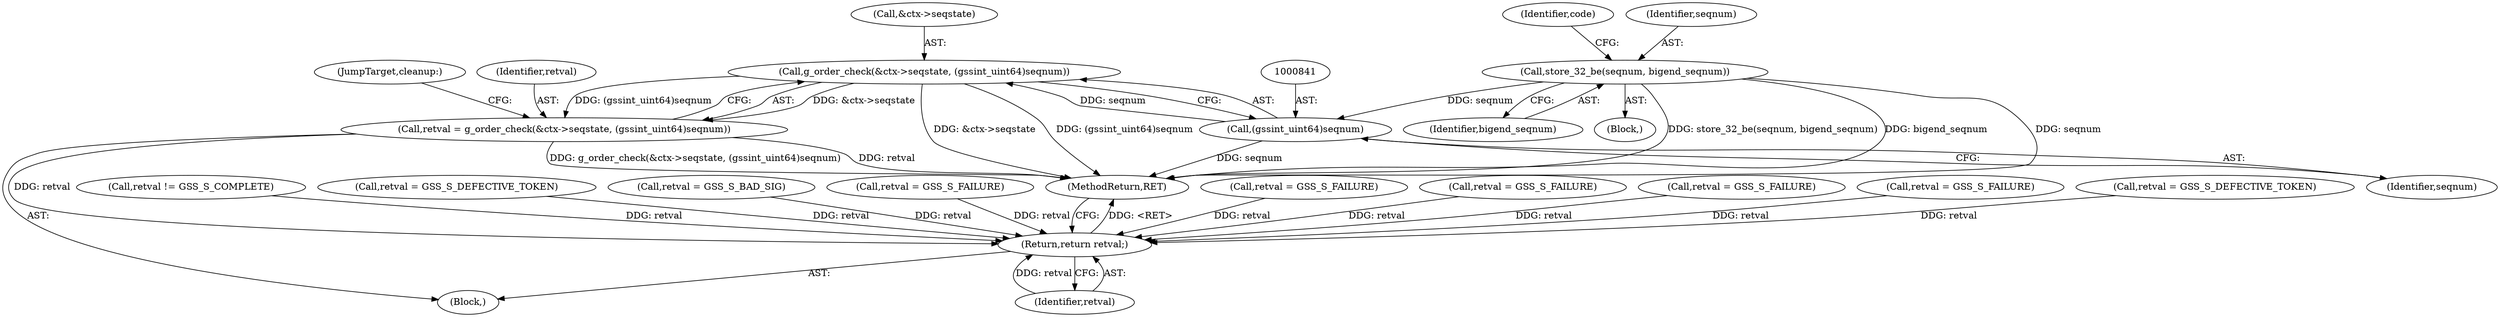 digraph "0_krb5_e6ae703ae597d798e310368d52b8f38ee11c6a73_0@pointer" {
"1000835" [label="(Call,g_order_check(&ctx->seqstate, (gssint_uint64)seqnum))"];
"1000840" [label="(Call,(gssint_uint64)seqnum)"];
"1000449" [label="(Call,store_32_be(seqnum, bigend_seqnum))"];
"1000833" [label="(Call,retval = g_order_check(&ctx->seqstate, (gssint_uint64)seqnum))"];
"1000852" [label="(Return,return retval;)"];
"1000781" [label="(Call,retval != GSS_S_COMPLETE)"];
"1000853" [label="(Identifier,retval)"];
"1000743" [label="(Call,retval = GSS_S_DEFECTIVE_TOKEN)"];
"1000842" [label="(Identifier,seqnum)"];
"1000756" [label="(Call,retval = GSS_S_BAD_SIG)"];
"1000651" [label="(Call,retval = GSS_S_FAILURE)"];
"1000453" [label="(Identifier,code)"];
"1000617" [label="(Call,retval = GSS_S_FAILURE)"];
"1000854" [label="(MethodReturn,RET)"];
"1000834" [label="(Identifier,retval)"];
"1000852" [label="(Return,return retval;)"];
"1000691" [label="(Call,retval = GSS_S_FAILURE)"];
"1000835" [label="(Call,g_order_check(&ctx->seqstate, (gssint_uint64)seqnum))"];
"1000836" [label="(Call,&ctx->seqstate)"];
"1000540" [label="(Call,retval = GSS_S_FAILURE)"];
"1000833" [label="(Call,retval = g_order_check(&ctx->seqstate, (gssint_uint64)seqnum))"];
"1000119" [label="(Block,)"];
"1000466" [label="(Call,retval = GSS_S_FAILURE)"];
"1000445" [label="(Block,)"];
"1000840" [label="(Call,(gssint_uint64)seqnum)"];
"1000451" [label="(Identifier,bigend_seqnum)"];
"1000570" [label="(Call,retval = GSS_S_DEFECTIVE_TOKEN)"];
"1000450" [label="(Identifier,seqnum)"];
"1000843" [label="(JumpTarget,cleanup:)"];
"1000449" [label="(Call,store_32_be(seqnum, bigend_seqnum))"];
"1000835" -> "1000833"  [label="AST: "];
"1000835" -> "1000840"  [label="CFG: "];
"1000836" -> "1000835"  [label="AST: "];
"1000840" -> "1000835"  [label="AST: "];
"1000833" -> "1000835"  [label="CFG: "];
"1000835" -> "1000854"  [label="DDG: &ctx->seqstate"];
"1000835" -> "1000854"  [label="DDG: (gssint_uint64)seqnum"];
"1000835" -> "1000833"  [label="DDG: &ctx->seqstate"];
"1000835" -> "1000833"  [label="DDG: (gssint_uint64)seqnum"];
"1000840" -> "1000835"  [label="DDG: seqnum"];
"1000840" -> "1000842"  [label="CFG: "];
"1000841" -> "1000840"  [label="AST: "];
"1000842" -> "1000840"  [label="AST: "];
"1000840" -> "1000854"  [label="DDG: seqnum"];
"1000449" -> "1000840"  [label="DDG: seqnum"];
"1000449" -> "1000445"  [label="AST: "];
"1000449" -> "1000451"  [label="CFG: "];
"1000450" -> "1000449"  [label="AST: "];
"1000451" -> "1000449"  [label="AST: "];
"1000453" -> "1000449"  [label="CFG: "];
"1000449" -> "1000854"  [label="DDG: seqnum"];
"1000449" -> "1000854"  [label="DDG: store_32_be(seqnum, bigend_seqnum)"];
"1000449" -> "1000854"  [label="DDG: bigend_seqnum"];
"1000833" -> "1000119"  [label="AST: "];
"1000834" -> "1000833"  [label="AST: "];
"1000843" -> "1000833"  [label="CFG: "];
"1000833" -> "1000854"  [label="DDG: retval"];
"1000833" -> "1000854"  [label="DDG: g_order_check(&ctx->seqstate, (gssint_uint64)seqnum)"];
"1000833" -> "1000852"  [label="DDG: retval"];
"1000852" -> "1000119"  [label="AST: "];
"1000852" -> "1000853"  [label="CFG: "];
"1000853" -> "1000852"  [label="AST: "];
"1000854" -> "1000852"  [label="CFG: "];
"1000852" -> "1000854"  [label="DDG: <RET>"];
"1000853" -> "1000852"  [label="DDG: retval"];
"1000756" -> "1000852"  [label="DDG: retval"];
"1000617" -> "1000852"  [label="DDG: retval"];
"1000743" -> "1000852"  [label="DDG: retval"];
"1000466" -> "1000852"  [label="DDG: retval"];
"1000651" -> "1000852"  [label="DDG: retval"];
"1000781" -> "1000852"  [label="DDG: retval"];
"1000691" -> "1000852"  [label="DDG: retval"];
"1000540" -> "1000852"  [label="DDG: retval"];
"1000570" -> "1000852"  [label="DDG: retval"];
}
